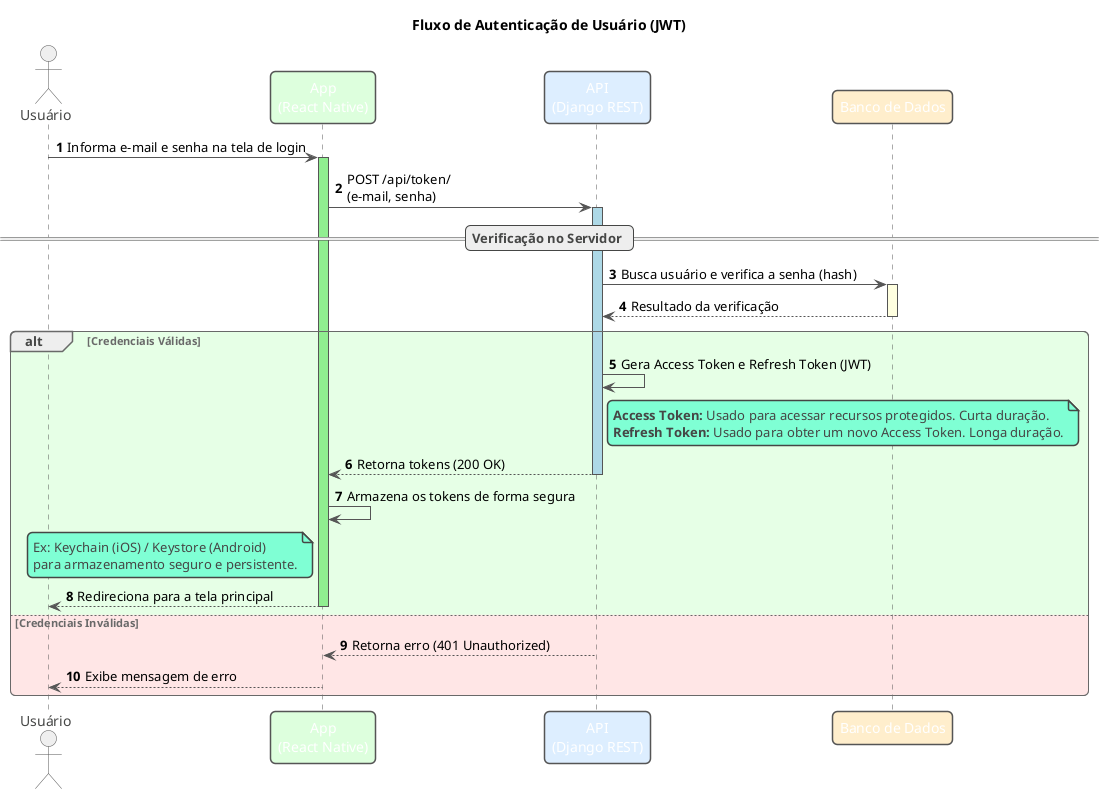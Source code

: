 @startuml
' Título do Diagrama
title Fluxo de Autenticação de Usuário (JWT)

' Configurações de Aparência para um visual mais limpo e moderno
!theme vibrant
skinparam sequence {
    ArrowColor #555555
    ActorBorderColor #555555
    LifeLineBorderColor #555555
    ParticipantBorderColor #555555
    BoxBorderColor #555555
    
    ParticipantBackgroundColor #F8F8F8
    ActorBackgroundColor #EFEFEF
}
skinparam roundcorner 10
skinparam shadowing false
autonumber

' Declaração dos Participantes com cores distintas para fácil identificação
actor "Usuário" as User
participant "App\n(React Native)" as App #DDFFDD
participant "API\n(Django REST)" as API #DDEEFF
participant "Banco de Dados" as DB #FFEECC

' Início do Fluxo
User -> App: Informa e-mail e senha na tela de login
activate App #lightgreen

App -> API: POST /api/token/\n(e-mail, senha)
activate API #lightblue

== Verificação no Servidor ==

API -> DB: Busca usuário e verifica a senha (hash)
activate DB #lightyellow
DB --> API: Resultado da verificação
deactivate DB

' Bloco Alternativo: Sucesso vs. Falha com cores para clareza visual
alt #E6FFE6 Credenciais Válidas

    API -> API: Gera Access Token e Refresh Token (JWT)
    note right of API
        **Access Token:** Usado para acessar recursos protegidos. Curta duração.
        **Refresh Token:** Usado para obter um novo Access Token. Longa duração.
    end note
    
    API --> App: Retorna tokens (200 OK)
    deactivate API

    App -> App: Armazena os tokens de forma segura
    note left of App
        Ex: Keychain (iOS) / Keystore (Android)
        para armazenamento seguro e persistente.
    end note
    
    App --> User: Redireciona para a tela principal
    deactivate App

else #FFE6E6 Credenciais Inválidas

    API --> App: Retorna erro (401 Unauthorized)
    deactivate API
    
    App --> User: Exibe mensagem de erro
    deactivate App

end

@enduml